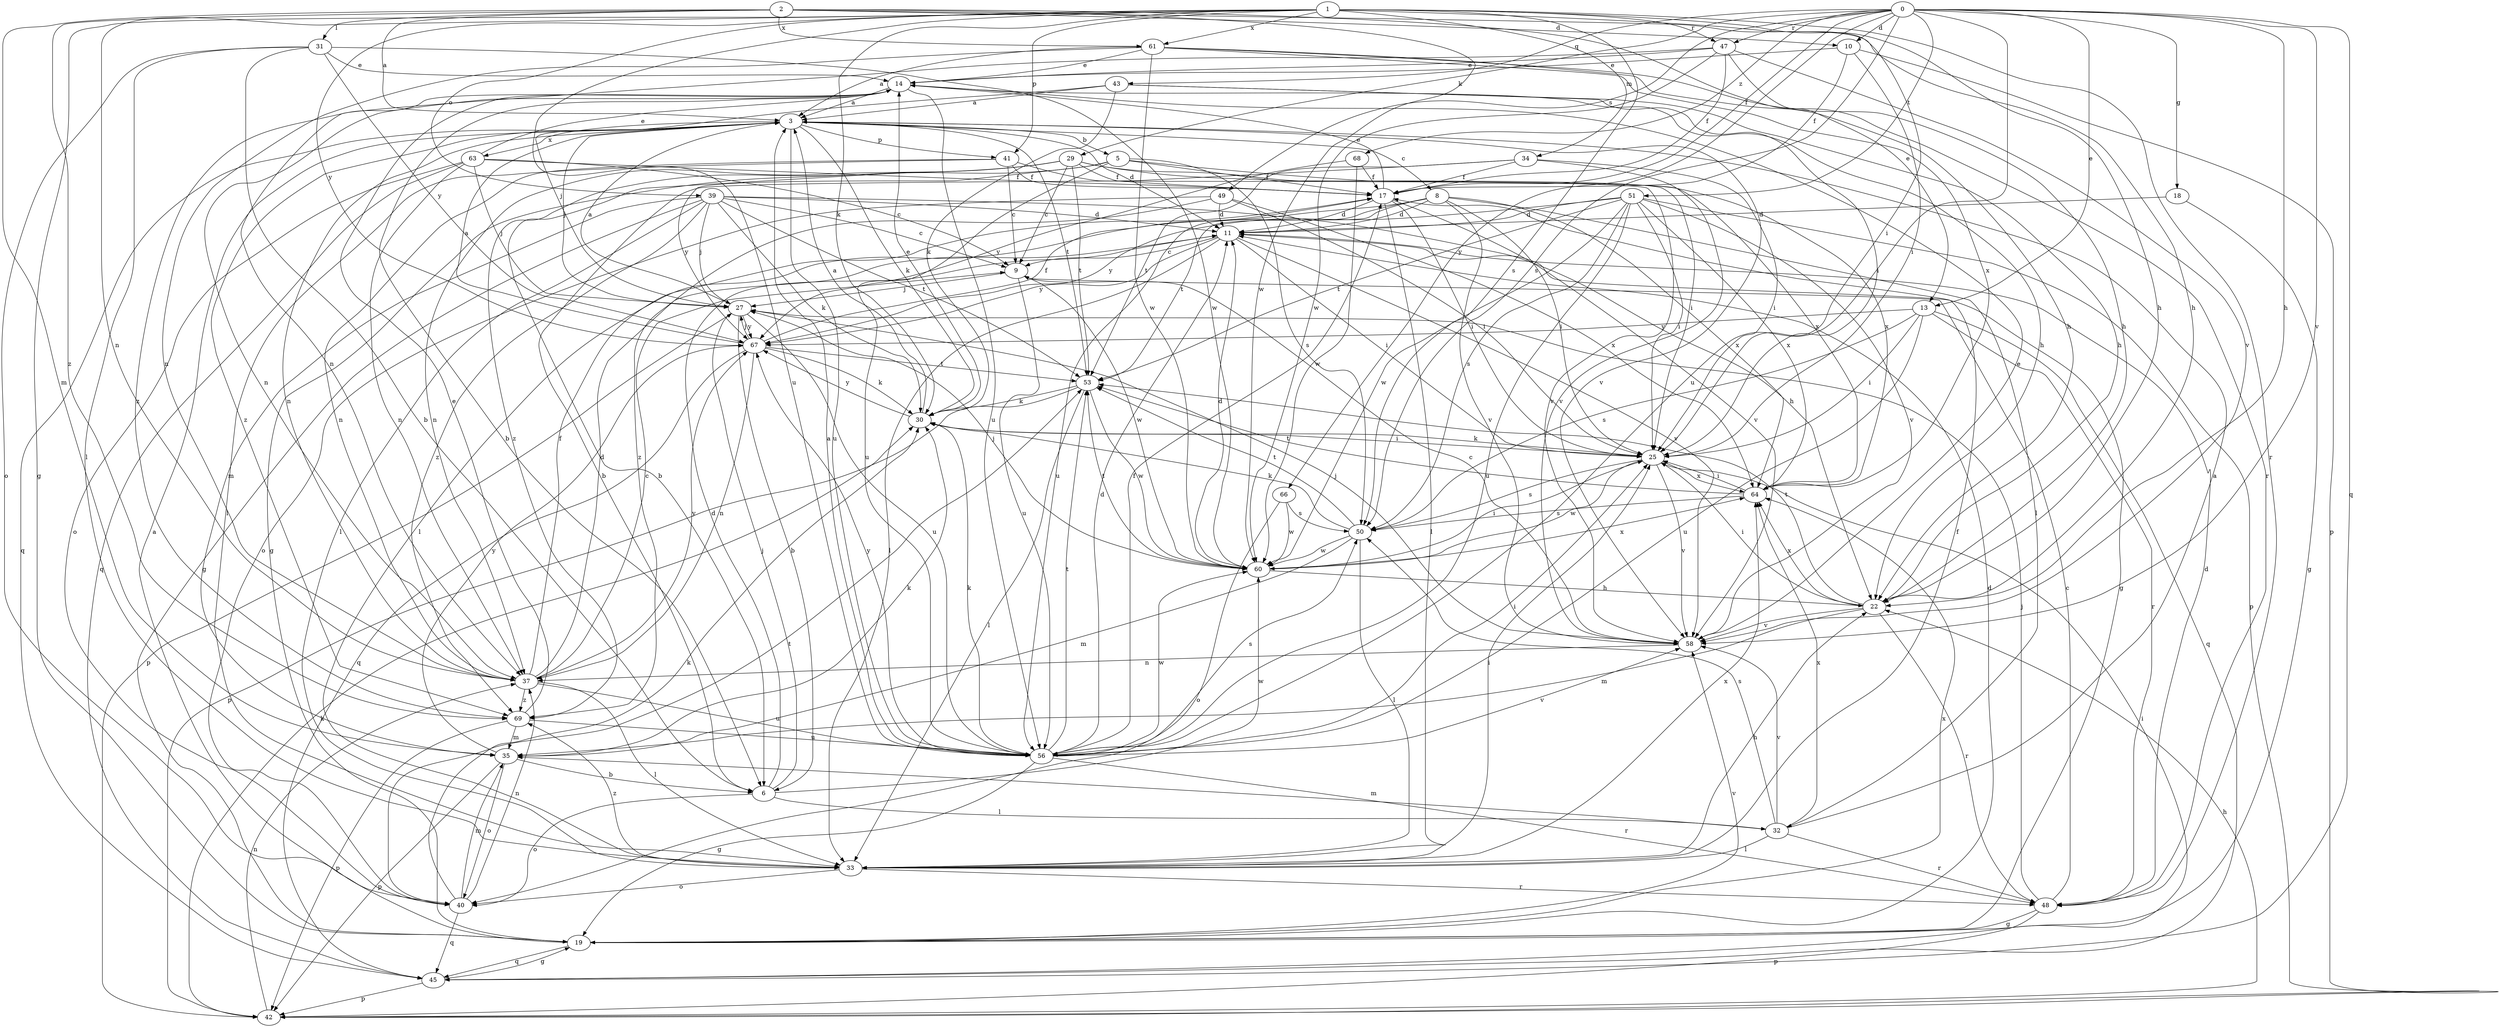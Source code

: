 strict digraph  {
0;
1;
2;
3;
5;
6;
8;
9;
10;
11;
13;
14;
17;
18;
19;
22;
25;
27;
29;
30;
31;
32;
33;
34;
35;
37;
39;
40;
41;
42;
43;
45;
47;
48;
49;
50;
51;
53;
56;
58;
60;
61;
63;
64;
66;
67;
68;
69;
0 -> 10  [label=d];
0 -> 13  [label=e];
0 -> 17  [label=f];
0 -> 18  [label=g];
0 -> 22  [label=h];
0 -> 29  [label=k];
0 -> 43  [label=q];
0 -> 45  [label=q];
0 -> 47  [label=r];
0 -> 49  [label=s];
0 -> 50  [label=s];
0 -> 51  [label=t];
0 -> 56  [label=u];
0 -> 58  [label=v];
0 -> 66  [label=y];
0 -> 68  [label=z];
1 -> 19  [label=g];
1 -> 22  [label=h];
1 -> 25  [label=i];
1 -> 30  [label=k];
1 -> 34  [label=m];
1 -> 37  [label=n];
1 -> 39  [label=o];
1 -> 41  [label=p];
1 -> 47  [label=r];
1 -> 48  [label=r];
1 -> 50  [label=s];
1 -> 56  [label=u];
1 -> 61  [label=x];
1 -> 67  [label=y];
2 -> 3  [label=a];
2 -> 10  [label=d];
2 -> 13  [label=e];
2 -> 22  [label=h];
2 -> 31  [label=l];
2 -> 35  [label=m];
2 -> 60  [label=w];
2 -> 61  [label=x];
2 -> 69  [label=z];
3 -> 5  [label=b];
3 -> 8  [label=c];
3 -> 11  [label=d];
3 -> 27  [label=j];
3 -> 30  [label=k];
3 -> 37  [label=n];
3 -> 41  [label=p];
3 -> 45  [label=q];
3 -> 53  [label=t];
3 -> 56  [label=u];
3 -> 58  [label=v];
3 -> 63  [label=x];
3 -> 69  [label=z];
5 -> 17  [label=f];
5 -> 19  [label=g];
5 -> 50  [label=s];
5 -> 56  [label=u];
5 -> 64  [label=x];
5 -> 67  [label=y];
6 -> 11  [label=d];
6 -> 27  [label=j];
6 -> 32  [label=l];
6 -> 40  [label=o];
6 -> 60  [label=w];
8 -> 11  [label=d];
8 -> 25  [label=i];
8 -> 32  [label=l];
8 -> 33  [label=l];
8 -> 53  [label=t];
8 -> 56  [label=u];
8 -> 58  [label=v];
8 -> 64  [label=x];
9 -> 27  [label=j];
9 -> 56  [label=u];
9 -> 60  [label=w];
10 -> 14  [label=e];
10 -> 17  [label=f];
10 -> 25  [label=i];
10 -> 42  [label=p];
11 -> 9  [label=c];
11 -> 19  [label=g];
11 -> 25  [label=i];
11 -> 33  [label=l];
11 -> 58  [label=v];
11 -> 67  [label=y];
13 -> 25  [label=i];
13 -> 45  [label=q];
13 -> 48  [label=r];
13 -> 50  [label=s];
13 -> 56  [label=u];
13 -> 67  [label=y];
14 -> 3  [label=a];
14 -> 6  [label=b];
14 -> 22  [label=h];
14 -> 37  [label=n];
14 -> 56  [label=u];
14 -> 69  [label=z];
17 -> 11  [label=d];
17 -> 14  [label=e];
17 -> 25  [label=i];
17 -> 33  [label=l];
17 -> 58  [label=v];
18 -> 11  [label=d];
18 -> 19  [label=g];
19 -> 3  [label=a];
19 -> 11  [label=d];
19 -> 45  [label=q];
19 -> 58  [label=v];
19 -> 64  [label=x];
22 -> 25  [label=i];
22 -> 35  [label=m];
22 -> 48  [label=r];
22 -> 53  [label=t];
22 -> 58  [label=v];
22 -> 64  [label=x];
25 -> 30  [label=k];
25 -> 50  [label=s];
25 -> 58  [label=v];
25 -> 60  [label=w];
25 -> 64  [label=x];
27 -> 3  [label=a];
27 -> 6  [label=b];
27 -> 42  [label=p];
27 -> 56  [label=u];
27 -> 67  [label=y];
29 -> 6  [label=b];
29 -> 9  [label=c];
29 -> 17  [label=f];
29 -> 25  [label=i];
29 -> 37  [label=n];
29 -> 53  [label=t];
29 -> 64  [label=x];
29 -> 69  [label=z];
30 -> 3  [label=a];
30 -> 14  [label=e];
30 -> 25  [label=i];
30 -> 67  [label=y];
31 -> 6  [label=b];
31 -> 14  [label=e];
31 -> 33  [label=l];
31 -> 40  [label=o];
31 -> 60  [label=w];
31 -> 67  [label=y];
32 -> 3  [label=a];
32 -> 33  [label=l];
32 -> 35  [label=m];
32 -> 48  [label=r];
32 -> 50  [label=s];
32 -> 58  [label=v];
32 -> 64  [label=x];
33 -> 17  [label=f];
33 -> 22  [label=h];
33 -> 25  [label=i];
33 -> 40  [label=o];
33 -> 48  [label=r];
33 -> 64  [label=x];
33 -> 69  [label=z];
34 -> 6  [label=b];
34 -> 17  [label=f];
34 -> 25  [label=i];
34 -> 53  [label=t];
34 -> 58  [label=v];
35 -> 6  [label=b];
35 -> 30  [label=k];
35 -> 40  [label=o];
35 -> 42  [label=p];
35 -> 67  [label=y];
37 -> 9  [label=c];
37 -> 11  [label=d];
37 -> 17  [label=f];
37 -> 33  [label=l];
37 -> 56  [label=u];
37 -> 67  [label=y];
37 -> 69  [label=z];
39 -> 9  [label=c];
39 -> 11  [label=d];
39 -> 19  [label=g];
39 -> 22  [label=h];
39 -> 27  [label=j];
39 -> 30  [label=k];
39 -> 33  [label=l];
39 -> 35  [label=m];
39 -> 53  [label=t];
39 -> 69  [label=z];
40 -> 30  [label=k];
40 -> 35  [label=m];
40 -> 37  [label=n];
40 -> 45  [label=q];
40 -> 53  [label=t];
41 -> 9  [label=c];
41 -> 17  [label=f];
41 -> 33  [label=l];
41 -> 37  [label=n];
41 -> 58  [label=v];
42 -> 22  [label=h];
42 -> 30  [label=k];
42 -> 37  [label=n];
43 -> 3  [label=a];
43 -> 22  [label=h];
43 -> 25  [label=i];
43 -> 27  [label=j];
43 -> 30  [label=k];
45 -> 19  [label=g];
45 -> 25  [label=i];
45 -> 42  [label=p];
47 -> 14  [label=e];
47 -> 17  [label=f];
47 -> 22  [label=h];
47 -> 37  [label=n];
47 -> 58  [label=v];
47 -> 60  [label=w];
48 -> 9  [label=c];
48 -> 11  [label=d];
48 -> 19  [label=g];
48 -> 27  [label=j];
48 -> 42  [label=p];
49 -> 11  [label=d];
49 -> 25  [label=i];
49 -> 40  [label=o];
49 -> 64  [label=x];
49 -> 69  [label=z];
50 -> 30  [label=k];
50 -> 33  [label=l];
50 -> 35  [label=m];
50 -> 53  [label=t];
50 -> 60  [label=w];
51 -> 11  [label=d];
51 -> 25  [label=i];
51 -> 42  [label=p];
51 -> 50  [label=s];
51 -> 53  [label=t];
51 -> 56  [label=u];
51 -> 58  [label=v];
51 -> 60  [label=w];
51 -> 64  [label=x];
51 -> 67  [label=y];
53 -> 30  [label=k];
53 -> 33  [label=l];
53 -> 42  [label=p];
53 -> 60  [label=w];
56 -> 3  [label=a];
56 -> 11  [label=d];
56 -> 17  [label=f];
56 -> 19  [label=g];
56 -> 25  [label=i];
56 -> 30  [label=k];
56 -> 48  [label=r];
56 -> 50  [label=s];
56 -> 53  [label=t];
56 -> 58  [label=v];
56 -> 60  [label=w];
56 -> 67  [label=y];
58 -> 9  [label=c];
58 -> 14  [label=e];
58 -> 27  [label=j];
58 -> 37  [label=n];
60 -> 11  [label=d];
60 -> 22  [label=h];
60 -> 25  [label=i];
60 -> 27  [label=j];
60 -> 53  [label=t];
60 -> 64  [label=x];
61 -> 3  [label=a];
61 -> 14  [label=e];
61 -> 22  [label=h];
61 -> 37  [label=n];
61 -> 48  [label=r];
61 -> 60  [label=w];
61 -> 64  [label=x];
63 -> 9  [label=c];
63 -> 14  [label=e];
63 -> 17  [label=f];
63 -> 27  [label=j];
63 -> 37  [label=n];
63 -> 40  [label=o];
63 -> 45  [label=q];
64 -> 25  [label=i];
64 -> 50  [label=s];
64 -> 53  [label=t];
66 -> 40  [label=o];
66 -> 50  [label=s];
66 -> 60  [label=w];
67 -> 3  [label=a];
67 -> 17  [label=f];
67 -> 27  [label=j];
67 -> 30  [label=k];
67 -> 37  [label=n];
67 -> 45  [label=q];
67 -> 53  [label=t];
68 -> 17  [label=f];
68 -> 60  [label=w];
68 -> 67  [label=y];
69 -> 14  [label=e];
69 -> 35  [label=m];
69 -> 42  [label=p];
69 -> 56  [label=u];
}
